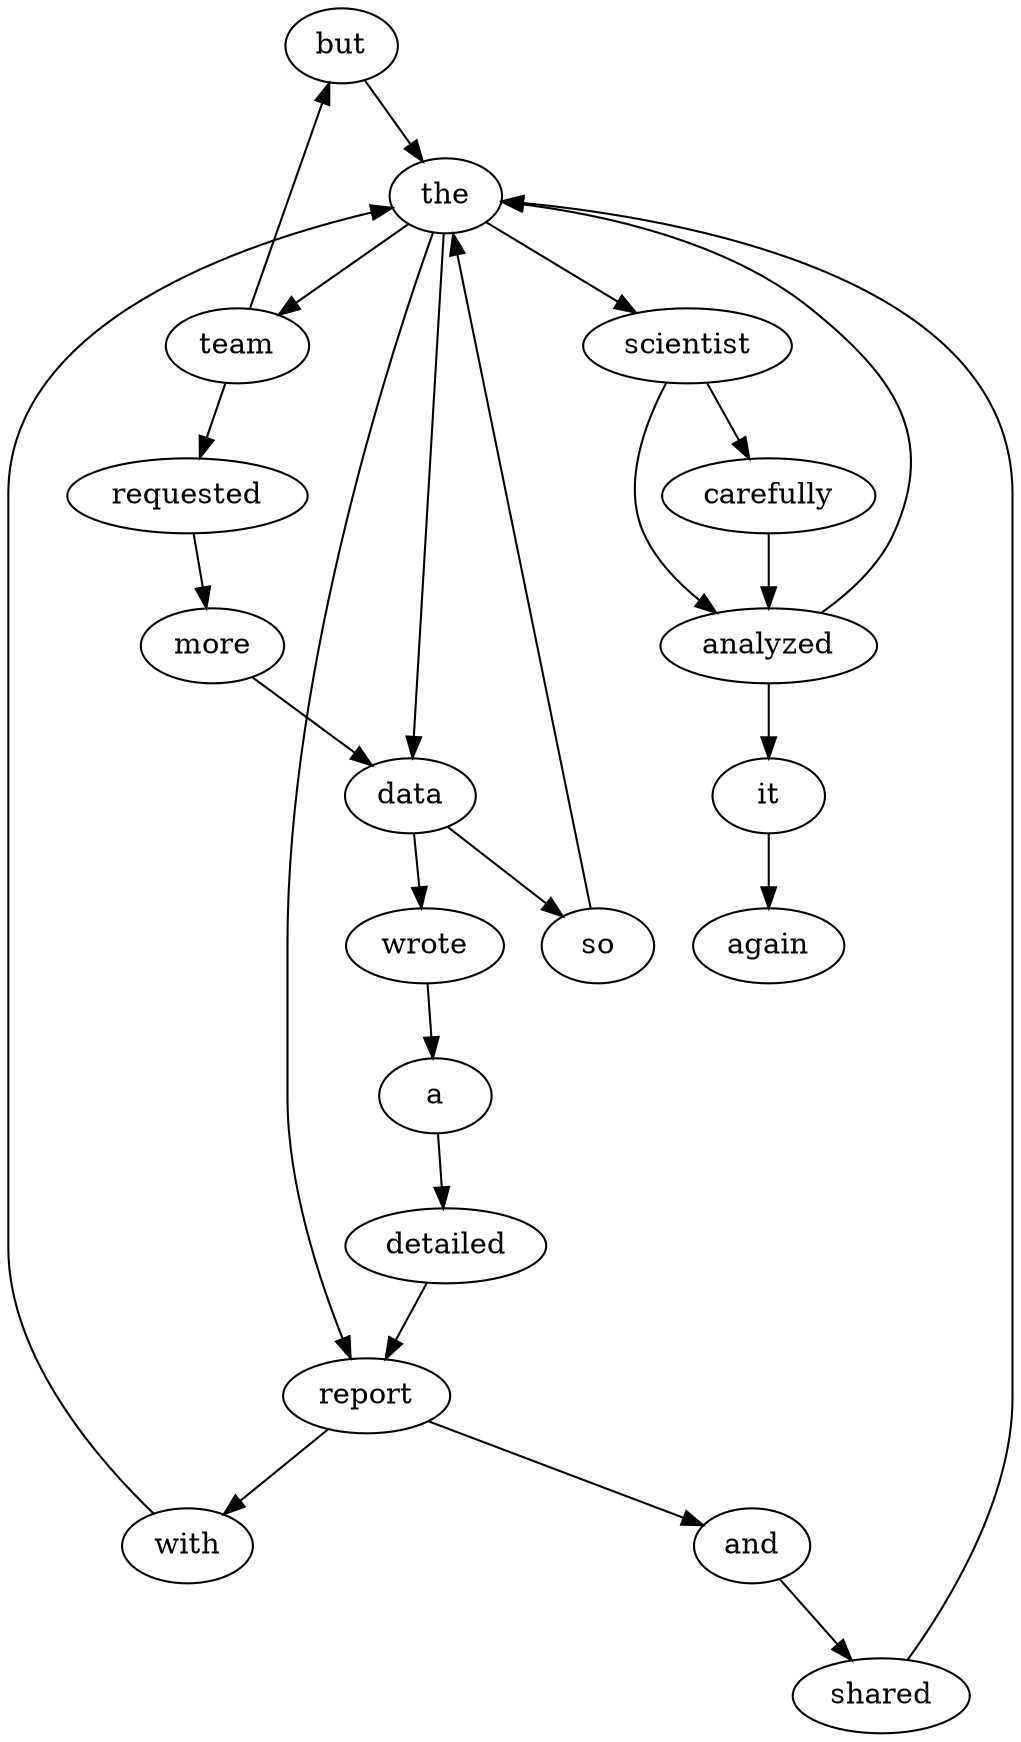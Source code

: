 strict digraph G {
  but;
  a;
  shared;
  data;
  carefully;
  scientist;
  more;
  wrote;
  again;
  analyzed;
  team;
  it;
  the;
  with;
  requested;
  detailed;
  and;
  report;
  so;
  the -> scientist;
  scientist -> carefully;
  carefully -> analyzed;
  analyzed -> the;
  the -> data;
  data -> wrote;
  wrote -> a;
  a -> detailed;
  detailed -> report;
  report -> and;
  and -> shared;
  shared -> the;
  the -> report;
  report -> with;
  with -> the;
  the -> team;
  team -> but;
  but -> the;
  team -> requested;
  requested -> more;
  more -> data;
  data -> so;
  so -> the;
  scientist -> analyzed;
  analyzed -> it;
  it -> again;
}
